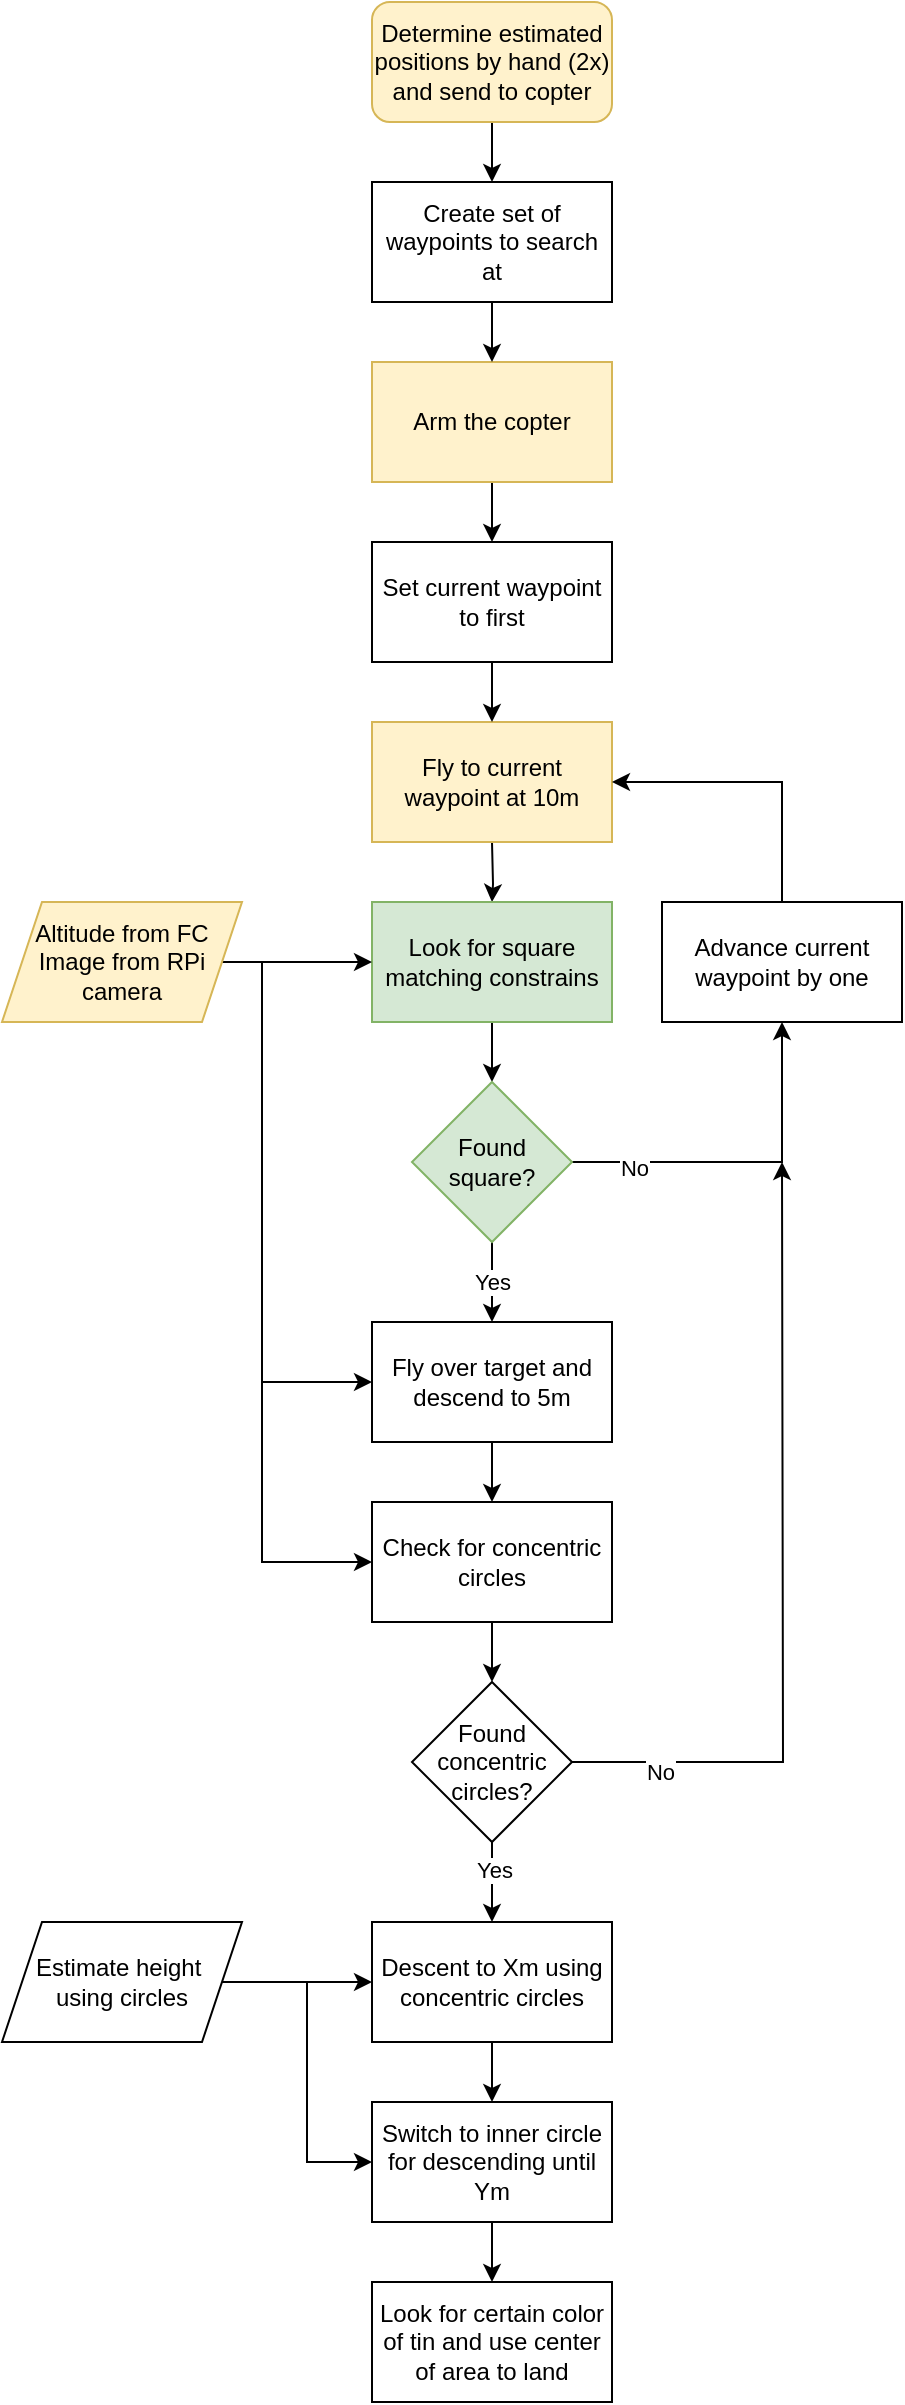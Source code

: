 <mxfile version="23.1.5" type="device">
  <diagram name="Page-1" id="as-CAOKScHzvpnxh4d1b">
    <mxGraphModel dx="1434" dy="870" grid="1" gridSize="10" guides="1" tooltips="1" connect="1" arrows="1" fold="1" page="1" pageScale="1" pageWidth="850" pageHeight="2000" math="0" shadow="0">
      <root>
        <mxCell id="0" />
        <mxCell id="1" parent="0" />
        <mxCell id="PP_E18y7MaqMtR6RPuh_-33" value="" style="edgeStyle=orthogonalEdgeStyle;rounded=0;orthogonalLoop=1;jettySize=auto;html=1;" parent="1" source="PP_E18y7MaqMtR6RPuh_-1" target="PP_E18y7MaqMtR6RPuh_-28" edge="1">
          <mxGeometry relative="1" as="geometry" />
        </mxCell>
        <mxCell id="PP_E18y7MaqMtR6RPuh_-1" value="Determine estimated positions by hand (2x) and send to copter" style="rounded=1;whiteSpace=wrap;html=1;fillColor=#fff2cc;strokeColor=#d6b656;" parent="1" vertex="1">
          <mxGeometry x="365" y="220" width="120" height="60" as="geometry" />
        </mxCell>
        <mxCell id="PP_E18y7MaqMtR6RPuh_-9" value="" style="edgeStyle=orthogonalEdgeStyle;rounded=0;orthogonalLoop=1;jettySize=auto;html=1;" parent="1" target="PP_E18y7MaqMtR6RPuh_-3" edge="1">
          <mxGeometry relative="1" as="geometry">
            <mxPoint x="425" y="640" as="sourcePoint" />
          </mxGeometry>
        </mxCell>
        <mxCell id="PP_E18y7MaqMtR6RPuh_-10" value="" style="edgeStyle=orthogonalEdgeStyle;rounded=0;orthogonalLoop=1;jettySize=auto;html=1;" parent="1" source="PP_E18y7MaqMtR6RPuh_-3" target="PP_E18y7MaqMtR6RPuh_-5" edge="1">
          <mxGeometry relative="1" as="geometry" />
        </mxCell>
        <mxCell id="PP_E18y7MaqMtR6RPuh_-3" value="Look for square matching constrains" style="rounded=0;whiteSpace=wrap;html=1;fillColor=#d5e8d4;strokeColor=#82b366;" parent="1" vertex="1">
          <mxGeometry x="365" y="670" width="120" height="60" as="geometry" />
        </mxCell>
        <mxCell id="PP_E18y7MaqMtR6RPuh_-12" value="Yes" style="edgeStyle=orthogonalEdgeStyle;rounded=0;orthogonalLoop=1;jettySize=auto;html=1;" parent="1" source="PP_E18y7MaqMtR6RPuh_-5" target="PP_E18y7MaqMtR6RPuh_-11" edge="1">
          <mxGeometry relative="1" as="geometry" />
        </mxCell>
        <mxCell id="PP_E18y7MaqMtR6RPuh_-31" style="edgeStyle=orthogonalEdgeStyle;rounded=0;orthogonalLoop=1;jettySize=auto;html=1;entryX=0.5;entryY=1;entryDx=0;entryDy=0;" parent="1" source="PP_E18y7MaqMtR6RPuh_-5" target="PP_E18y7MaqMtR6RPuh_-30" edge="1">
          <mxGeometry relative="1" as="geometry">
            <mxPoint x="490" y="800" as="targetPoint" />
          </mxGeometry>
        </mxCell>
        <mxCell id="PP_E18y7MaqMtR6RPuh_-40" value="No" style="edgeLabel;html=1;align=center;verticalAlign=middle;resizable=0;points=[];" parent="PP_E18y7MaqMtR6RPuh_-31" vertex="1" connectable="0">
          <mxGeometry x="-0.652" y="-3" relative="1" as="geometry">
            <mxPoint as="offset" />
          </mxGeometry>
        </mxCell>
        <mxCell id="PP_E18y7MaqMtR6RPuh_-5" value="Found square?" style="rhombus;whiteSpace=wrap;html=1;fillColor=#d5e8d4;strokeColor=#82b366;" parent="1" vertex="1">
          <mxGeometry x="385" y="760" width="80" height="80" as="geometry" />
        </mxCell>
        <mxCell id="PP_E18y7MaqMtR6RPuh_-14" value="" style="edgeStyle=orthogonalEdgeStyle;rounded=0;orthogonalLoop=1;jettySize=auto;html=1;" parent="1" source="PP_E18y7MaqMtR6RPuh_-11" target="PP_E18y7MaqMtR6RPuh_-13" edge="1">
          <mxGeometry relative="1" as="geometry" />
        </mxCell>
        <mxCell id="PP_E18y7MaqMtR6RPuh_-11" value="Fly over target and descend to 5m" style="whiteSpace=wrap;html=1;" parent="1" vertex="1">
          <mxGeometry x="365" y="880" width="120" height="60" as="geometry" />
        </mxCell>
        <mxCell id="PP_E18y7MaqMtR6RPuh_-16" value="" style="edgeStyle=orthogonalEdgeStyle;rounded=0;orthogonalLoop=1;jettySize=auto;html=1;" parent="1" source="PP_E18y7MaqMtR6RPuh_-13" target="PP_E18y7MaqMtR6RPuh_-15" edge="1">
          <mxGeometry relative="1" as="geometry" />
        </mxCell>
        <mxCell id="PP_E18y7MaqMtR6RPuh_-13" value="Check for concentric circles" style="whiteSpace=wrap;html=1;" parent="1" vertex="1">
          <mxGeometry x="365" y="970" width="120" height="60" as="geometry" />
        </mxCell>
        <mxCell id="PP_E18y7MaqMtR6RPuh_-17" style="edgeStyle=orthogonalEdgeStyle;rounded=0;orthogonalLoop=1;jettySize=auto;html=1;" parent="1" source="PP_E18y7MaqMtR6RPuh_-15" edge="1">
          <mxGeometry relative="1" as="geometry">
            <mxPoint x="570" y="800" as="targetPoint" />
          </mxGeometry>
        </mxCell>
        <mxCell id="PP_E18y7MaqMtR6RPuh_-18" value="No" style="edgeLabel;html=1;align=center;verticalAlign=middle;resizable=0;points=[];" parent="PP_E18y7MaqMtR6RPuh_-17" vertex="1" connectable="0">
          <mxGeometry x="-0.783" y="-5" relative="1" as="geometry">
            <mxPoint as="offset" />
          </mxGeometry>
        </mxCell>
        <mxCell id="PP_E18y7MaqMtR6RPuh_-20" value="" style="edgeStyle=orthogonalEdgeStyle;rounded=0;orthogonalLoop=1;jettySize=auto;html=1;" parent="1" source="PP_E18y7MaqMtR6RPuh_-15" target="PP_E18y7MaqMtR6RPuh_-19" edge="1">
          <mxGeometry relative="1" as="geometry" />
        </mxCell>
        <mxCell id="PP_E18y7MaqMtR6RPuh_-21" value="Yes" style="edgeLabel;html=1;align=center;verticalAlign=middle;resizable=0;points=[];" parent="PP_E18y7MaqMtR6RPuh_-20" vertex="1" connectable="0">
          <mxGeometry x="-0.289" y="1" relative="1" as="geometry">
            <mxPoint as="offset" />
          </mxGeometry>
        </mxCell>
        <mxCell id="PP_E18y7MaqMtR6RPuh_-15" value="Found concentric circles?" style="rhombus;whiteSpace=wrap;html=1;" parent="1" vertex="1">
          <mxGeometry x="385" y="1060" width="80" height="80" as="geometry" />
        </mxCell>
        <mxCell id="PP_E18y7MaqMtR6RPuh_-23" value="" style="edgeStyle=orthogonalEdgeStyle;rounded=0;orthogonalLoop=1;jettySize=auto;html=1;" parent="1" source="PP_E18y7MaqMtR6RPuh_-19" target="PP_E18y7MaqMtR6RPuh_-22" edge="1">
          <mxGeometry relative="1" as="geometry" />
        </mxCell>
        <mxCell id="PP_E18y7MaqMtR6RPuh_-19" value="Descent to Xm using concentric circles" style="whiteSpace=wrap;html=1;" parent="1" vertex="1">
          <mxGeometry x="365" y="1180" width="120" height="60" as="geometry" />
        </mxCell>
        <mxCell id="PP_E18y7MaqMtR6RPuh_-25" value="" style="edgeStyle=orthogonalEdgeStyle;rounded=0;orthogonalLoop=1;jettySize=auto;html=1;" parent="1" source="PP_E18y7MaqMtR6RPuh_-22" target="PP_E18y7MaqMtR6RPuh_-24" edge="1">
          <mxGeometry relative="1" as="geometry" />
        </mxCell>
        <mxCell id="PP_E18y7MaqMtR6RPuh_-22" value="Switch to inner circle for descending until Ym" style="whiteSpace=wrap;html=1;" parent="1" vertex="1">
          <mxGeometry x="365" y="1270" width="120" height="60" as="geometry" />
        </mxCell>
        <mxCell id="PP_E18y7MaqMtR6RPuh_-24" value="Look for certain color of tin and use center of area to land" style="whiteSpace=wrap;html=1;" parent="1" vertex="1">
          <mxGeometry x="365" y="1360" width="120" height="60" as="geometry" />
        </mxCell>
        <mxCell id="PP_E18y7MaqMtR6RPuh_-35" value="" style="edgeStyle=orthogonalEdgeStyle;rounded=0;orthogonalLoop=1;jettySize=auto;html=1;" parent="1" source="PP_E18y7MaqMtR6RPuh_-26" target="PP_E18y7MaqMtR6RPuh_-29" edge="1">
          <mxGeometry relative="1" as="geometry" />
        </mxCell>
        <mxCell id="PP_E18y7MaqMtR6RPuh_-26" value="Arm the copter" style="rounded=0;whiteSpace=wrap;html=1;fillColor=#fff2cc;strokeColor=#d6b656;" parent="1" vertex="1">
          <mxGeometry x="365" y="400" width="120" height="60" as="geometry" />
        </mxCell>
        <mxCell id="PP_E18y7MaqMtR6RPuh_-27" value="Fly to current waypoint at 10m" style="rounded=0;whiteSpace=wrap;html=1;fillColor=#fff2cc;strokeColor=#d6b656;" parent="1" vertex="1">
          <mxGeometry x="365" y="580" width="120" height="60" as="geometry" />
        </mxCell>
        <mxCell id="PP_E18y7MaqMtR6RPuh_-34" value="" style="edgeStyle=orthogonalEdgeStyle;rounded=0;orthogonalLoop=1;jettySize=auto;html=1;" parent="1" source="PP_E18y7MaqMtR6RPuh_-28" target="PP_E18y7MaqMtR6RPuh_-26" edge="1">
          <mxGeometry relative="1" as="geometry" />
        </mxCell>
        <mxCell id="PP_E18y7MaqMtR6RPuh_-28" value="Create set of waypoints to search at" style="rounded=0;whiteSpace=wrap;html=1;" parent="1" vertex="1">
          <mxGeometry x="365" y="310" width="120" height="60" as="geometry" />
        </mxCell>
        <mxCell id="PP_E18y7MaqMtR6RPuh_-36" value="" style="edgeStyle=orthogonalEdgeStyle;rounded=0;orthogonalLoop=1;jettySize=auto;html=1;" parent="1" source="PP_E18y7MaqMtR6RPuh_-29" target="PP_E18y7MaqMtR6RPuh_-27" edge="1">
          <mxGeometry relative="1" as="geometry" />
        </mxCell>
        <mxCell id="PP_E18y7MaqMtR6RPuh_-29" value="Set current waypoint to first" style="rounded=0;whiteSpace=wrap;html=1;" parent="1" vertex="1">
          <mxGeometry x="365" y="490" width="120" height="60" as="geometry" />
        </mxCell>
        <mxCell id="PP_E18y7MaqMtR6RPuh_-32" style="edgeStyle=orthogonalEdgeStyle;rounded=0;orthogonalLoop=1;jettySize=auto;html=1;entryX=1;entryY=0.5;entryDx=0;entryDy=0;" parent="1" source="PP_E18y7MaqMtR6RPuh_-30" target="PP_E18y7MaqMtR6RPuh_-27" edge="1">
          <mxGeometry relative="1" as="geometry">
            <Array as="points">
              <mxPoint x="570" y="610" />
            </Array>
          </mxGeometry>
        </mxCell>
        <mxCell id="PP_E18y7MaqMtR6RPuh_-30" value="Advance current waypoint by one" style="rounded=0;whiteSpace=wrap;html=1;" parent="1" vertex="1">
          <mxGeometry x="510" y="670" width="120" height="60" as="geometry" />
        </mxCell>
        <mxCell id="PP_E18y7MaqMtR6RPuh_-39" value="" style="edgeStyle=orthogonalEdgeStyle;rounded=0;orthogonalLoop=1;jettySize=auto;html=1;" parent="1" source="PP_E18y7MaqMtR6RPuh_-38" target="PP_E18y7MaqMtR6RPuh_-3" edge="1">
          <mxGeometry relative="1" as="geometry" />
        </mxCell>
        <mxCell id="PP_E18y7MaqMtR6RPuh_-41" style="edgeStyle=orthogonalEdgeStyle;rounded=0;orthogonalLoop=1;jettySize=auto;html=1;entryX=0;entryY=0.5;entryDx=0;entryDy=0;" parent="1" source="PP_E18y7MaqMtR6RPuh_-38" target="PP_E18y7MaqMtR6RPuh_-13" edge="1">
          <mxGeometry relative="1" as="geometry">
            <Array as="points">
              <mxPoint x="310" y="700" />
              <mxPoint x="310" y="1000" />
            </Array>
          </mxGeometry>
        </mxCell>
        <mxCell id="PP_E18y7MaqMtR6RPuh_-38" value="&lt;div&gt;Altitude from FC&lt;br&gt;&lt;/div&gt;&lt;div&gt;Image from RPi camera &lt;br&gt;&lt;/div&gt;" style="shape=parallelogram;perimeter=parallelogramPerimeter;whiteSpace=wrap;html=1;fixedSize=1;fillColor=#fff2cc;strokeColor=#d6b656;" parent="1" vertex="1">
          <mxGeometry x="180" y="670" width="120" height="60" as="geometry" />
        </mxCell>
        <mxCell id="PP_E18y7MaqMtR6RPuh_-44" value="" style="endArrow=classic;html=1;rounded=0;" parent="1" edge="1">
          <mxGeometry width="50" height="50" relative="1" as="geometry">
            <mxPoint x="310" y="910" as="sourcePoint" />
            <mxPoint x="365" y="910" as="targetPoint" />
          </mxGeometry>
        </mxCell>
        <mxCell id="PP_E18y7MaqMtR6RPuh_-46" value="" style="edgeStyle=orthogonalEdgeStyle;rounded=0;orthogonalLoop=1;jettySize=auto;html=1;" parent="1" source="PP_E18y7MaqMtR6RPuh_-45" target="PP_E18y7MaqMtR6RPuh_-19" edge="1">
          <mxGeometry relative="1" as="geometry" />
        </mxCell>
        <mxCell id="PP_E18y7MaqMtR6RPuh_-47" style="edgeStyle=orthogonalEdgeStyle;rounded=0;orthogonalLoop=1;jettySize=auto;html=1;entryX=0;entryY=0.5;entryDx=0;entryDy=0;" parent="1" source="PP_E18y7MaqMtR6RPuh_-45" target="PP_E18y7MaqMtR6RPuh_-22" edge="1">
          <mxGeometry relative="1" as="geometry" />
        </mxCell>
        <mxCell id="PP_E18y7MaqMtR6RPuh_-45" value="&lt;div&gt;Estimate height&amp;nbsp;&lt;/div&gt;&lt;div&gt;using circles&lt;/div&gt;" style="shape=parallelogram;perimeter=parallelogramPerimeter;whiteSpace=wrap;html=1;fixedSize=1;" parent="1" vertex="1">
          <mxGeometry x="180" y="1180" width="120" height="60" as="geometry" />
        </mxCell>
      </root>
    </mxGraphModel>
  </diagram>
</mxfile>
